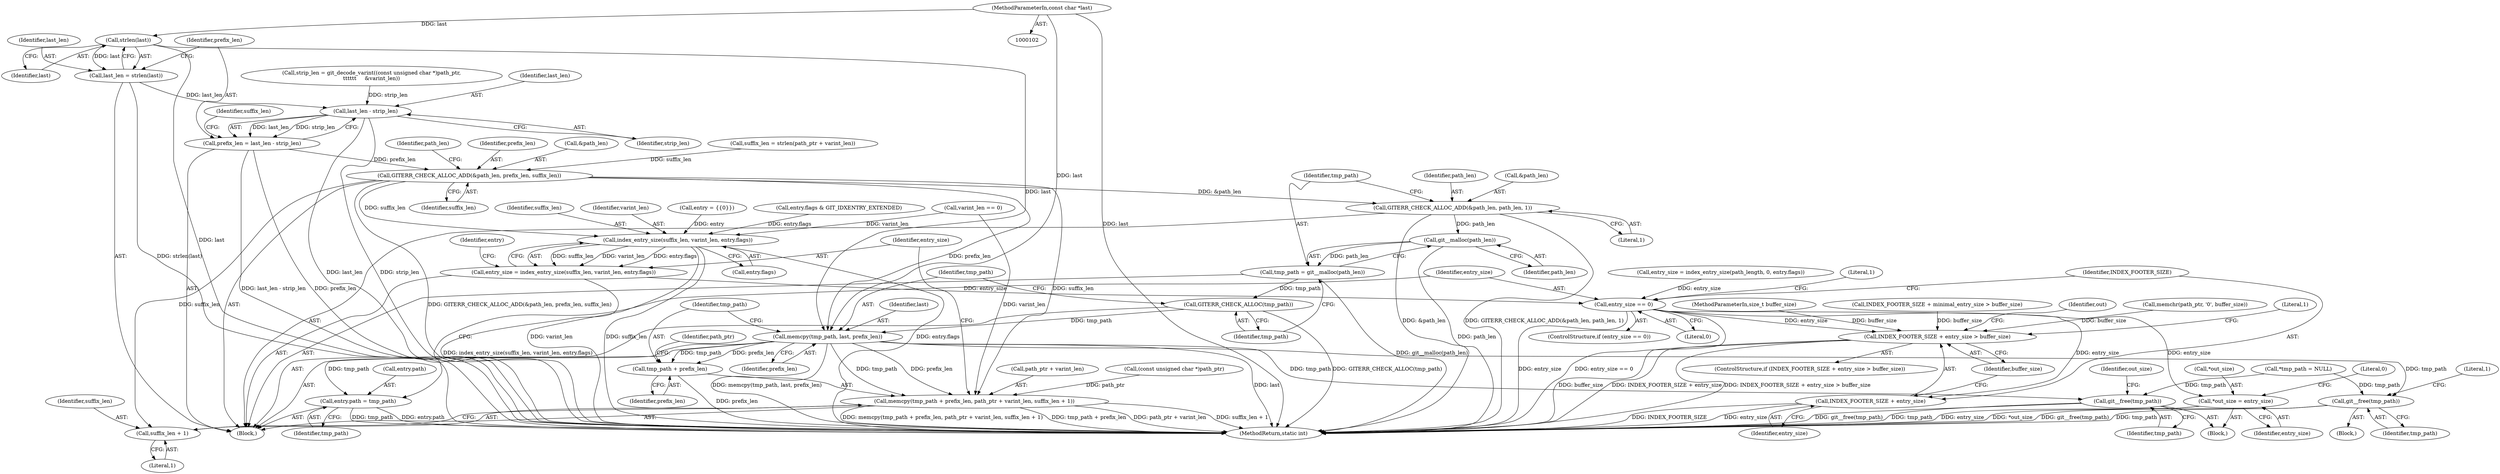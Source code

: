 digraph "0_libgit2_58a6fe94cb851f71214dbefac3f9bffee437d6fe_0@API" {
"1000359" [label="(Call,strlen(last))"];
"1000108" [label="(MethodParameterIn,const char *last)"];
"1000357" [label="(Call,last_len = strlen(last))"];
"1000364" [label="(Call,last_len - strip_len)"];
"1000362" [label="(Call,prefix_len = last_len - strip_len)"];
"1000382" [label="(Call,GITERR_CHECK_ALLOC_ADD(&path_len, prefix_len, suffix_len))"];
"1000387" [label="(Call,GITERR_CHECK_ALLOC_ADD(&path_len, path_len, 1))"];
"1000394" [label="(Call,git__malloc(path_len))"];
"1000392" [label="(Call,tmp_path = git__malloc(path_len))"];
"1000396" [label="(Call,GITERR_CHECK_ALLOC(tmp_path))"];
"1000398" [label="(Call,memcpy(tmp_path, last, prefix_len))"];
"1000402" [label="(Call,memcpy(tmp_path + prefix_len, path_ptr + varint_len, suffix_len + 1))"];
"1000403" [label="(Call,tmp_path + prefix_len)"];
"1000420" [label="(Call,entry.path = tmp_path)"];
"1000450" [label="(Call,git__free(tmp_path))"];
"1000455" [label="(Call,git__free(tmp_path))"];
"1000409" [label="(Call,suffix_len + 1)"];
"1000414" [label="(Call,index_entry_size(suffix_len, varint_len, entry.flags))"];
"1000412" [label="(Call,entry_size = index_entry_size(suffix_len, varint_len, entry.flags))"];
"1000426" [label="(Call,entry_size == 0)"];
"1000433" [label="(Call,INDEX_FOOTER_SIZE + entry_size > buffer_size)"];
"1000434" [label="(Call,INDEX_FOOTER_SIZE + entry_size)"];
"1000457" [label="(Call,*out_size = entry_size)"];
"1000393" [label="(Identifier,tmp_path)"];
"1000398" [label="(Call,memcpy(tmp_path, last, prefix_len))"];
"1000397" [label="(Identifier,tmp_path)"];
"1000444" [label="(Identifier,out)"];
"1000436" [label="(Identifier,entry_size)"];
"1000409" [label="(Call,suffix_len + 1)"];
"1000362" [label="(Call,prefix_len = last_len - strip_len)"];
"1000387" [label="(Call,GITERR_CHECK_ALLOC_ADD(&path_len, path_len, 1))"];
"1000428" [label="(Literal,0)"];
"1000126" [label="(Call,*tmp_path = NULL)"];
"1000420" [label="(Call,entry.path = tmp_path)"];
"1000451" [label="(Identifier,tmp_path)"];
"1000385" [label="(Identifier,prefix_len)"];
"1000424" [label="(Identifier,tmp_path)"];
"1000313" [label="(Call,memchr(path_ptr, '\0', buffer_size))"];
"1000369" [label="(Identifier,suffix_len)"];
"1000406" [label="(Call,path_ptr + varint_len)"];
"1000358" [label="(Identifier,last_len)"];
"1000388" [label="(Call,&path_len)"];
"1000426" [label="(Call,entry_size == 0)"];
"1000417" [label="(Call,entry.flags)"];
"1000400" [label="(Identifier,last)"];
"1000463" [label="(MethodReturn,static int)"];
"1000414" [label="(Call,index_entry_size(suffix_len, varint_len, entry.flags))"];
"1000431" [label="(Literal,1)"];
"1000376" [label="(Call,varint_len == 0)"];
"1000427" [label="(Identifier,entry_size)"];
"1000365" [label="(Identifier,last_len)"];
"1000435" [label="(Identifier,INDEX_FOOTER_SIZE)"];
"1000456" [label="(Identifier,tmp_path)"];
"1000404" [label="(Identifier,tmp_path)"];
"1000407" [label="(Identifier,path_ptr)"];
"1000422" [label="(Identifier,entry)"];
"1000402" [label="(Call,memcpy(tmp_path + prefix_len, path_ptr + varint_len, suffix_len + 1))"];
"1000382" [label="(Call,GITERR_CHECK_ALLOC_ADD(&path_len, prefix_len, suffix_len))"];
"1000395" [label="(Identifier,path_len)"];
"1000421" [label="(Call,entry.path)"];
"1000440" [label="(Literal,1)"];
"1000345" [label="(Block,)"];
"1000415" [label="(Identifier,suffix_len)"];
"1000396" [label="(Call,GITERR_CHECK_ALLOC(tmp_path))"];
"1000459" [label="(Identifier,out_size)"];
"1000403" [label="(Call,tmp_path + prefix_len)"];
"1000416" [label="(Identifier,varint_len)"];
"1000425" [label="(ControlStructure,if (entry_size == 0))"];
"1000329" [label="(Call,entry_size = index_entry_size(path_length, 0, entry.flags))"];
"1000392" [label="(Call,tmp_path = git__malloc(path_len))"];
"1000364" [label="(Call,last_len - strip_len)"];
"1000412" [label="(Call,entry_size = index_entry_size(suffix_len, varint_len, entry.flags))"];
"1000351" [label="(Call,(const unsigned char *)path_ptr)"];
"1000433" [label="(Call,INDEX_FOOTER_SIZE + entry_size > buffer_size)"];
"1000434" [label="(Call,INDEX_FOOTER_SIZE + entry_size)"];
"1000399" [label="(Identifier,tmp_path)"];
"1000454" [label="(Literal,1)"];
"1000383" [label="(Call,&path_len)"];
"1000410" [label="(Identifier,suffix_len)"];
"1000401" [label="(Identifier,prefix_len)"];
"1000405" [label="(Identifier,prefix_len)"];
"1000109" [label="(Block,)"];
"1000437" [label="(Identifier,buffer_size)"];
"1000368" [label="(Call,suffix_len = strlen(path_ptr + varint_len))"];
"1000455" [label="(Call,git__free(tmp_path))"];
"1000460" [label="(Identifier,entry_size)"];
"1000450" [label="(Call,git__free(tmp_path))"];
"1000115" [label="(Call,entry = {{0}})"];
"1000360" [label="(Identifier,last)"];
"1000458" [label="(Call,*out_size)"];
"1000391" [label="(Literal,1)"];
"1000107" [label="(MethodParameterIn,size_t buffer_size)"];
"1000359" [label="(Call,strlen(last))"];
"1000348" [label="(Call,strip_len = git_decode_varint((const unsigned char *)path_ptr,\n\t\t\t\t\t\t     &varint_len))"];
"1000262" [label="(Call,entry.flags & GIT_IDXENTRY_EXTENDED)"];
"1000357" [label="(Call,last_len = strlen(last))"];
"1000366" [label="(Identifier,strip_len)"];
"1000413" [label="(Identifier,entry_size)"];
"1000394" [label="(Call,git__malloc(path_len))"];
"1000462" [label="(Literal,0)"];
"1000390" [label="(Identifier,path_len)"];
"1000457" [label="(Call,*out_size = entry_size)"];
"1000363" [label="(Identifier,prefix_len)"];
"1000389" [label="(Identifier,path_len)"];
"1000411" [label="(Literal,1)"];
"1000386" [label="(Identifier,suffix_len)"];
"1000130" [label="(Call,INDEX_FOOTER_SIZE + minimal_entry_size > buffer_size)"];
"1000108" [label="(MethodParameterIn,const char *last)"];
"1000432" [label="(ControlStructure,if (INDEX_FOOTER_SIZE + entry_size > buffer_size))"];
"1000449" [label="(Block,)"];
"1000359" -> "1000357"  [label="AST: "];
"1000359" -> "1000360"  [label="CFG: "];
"1000360" -> "1000359"  [label="AST: "];
"1000357" -> "1000359"  [label="CFG: "];
"1000359" -> "1000463"  [label="DDG: last"];
"1000359" -> "1000357"  [label="DDG: last"];
"1000108" -> "1000359"  [label="DDG: last"];
"1000359" -> "1000398"  [label="DDG: last"];
"1000108" -> "1000102"  [label="AST: "];
"1000108" -> "1000463"  [label="DDG: last"];
"1000108" -> "1000398"  [label="DDG: last"];
"1000357" -> "1000345"  [label="AST: "];
"1000358" -> "1000357"  [label="AST: "];
"1000363" -> "1000357"  [label="CFG: "];
"1000357" -> "1000463"  [label="DDG: strlen(last)"];
"1000357" -> "1000364"  [label="DDG: last_len"];
"1000364" -> "1000362"  [label="AST: "];
"1000364" -> "1000366"  [label="CFG: "];
"1000365" -> "1000364"  [label="AST: "];
"1000366" -> "1000364"  [label="AST: "];
"1000362" -> "1000364"  [label="CFG: "];
"1000364" -> "1000463"  [label="DDG: last_len"];
"1000364" -> "1000463"  [label="DDG: strip_len"];
"1000364" -> "1000362"  [label="DDG: last_len"];
"1000364" -> "1000362"  [label="DDG: strip_len"];
"1000348" -> "1000364"  [label="DDG: strip_len"];
"1000362" -> "1000345"  [label="AST: "];
"1000363" -> "1000362"  [label="AST: "];
"1000369" -> "1000362"  [label="CFG: "];
"1000362" -> "1000463"  [label="DDG: last_len - strip_len"];
"1000362" -> "1000463"  [label="DDG: prefix_len"];
"1000362" -> "1000382"  [label="DDG: prefix_len"];
"1000382" -> "1000345"  [label="AST: "];
"1000382" -> "1000386"  [label="CFG: "];
"1000383" -> "1000382"  [label="AST: "];
"1000385" -> "1000382"  [label="AST: "];
"1000386" -> "1000382"  [label="AST: "];
"1000389" -> "1000382"  [label="CFG: "];
"1000382" -> "1000463"  [label="DDG: GITERR_CHECK_ALLOC_ADD(&path_len, prefix_len, suffix_len)"];
"1000368" -> "1000382"  [label="DDG: suffix_len"];
"1000382" -> "1000387"  [label="DDG: &path_len"];
"1000382" -> "1000398"  [label="DDG: prefix_len"];
"1000382" -> "1000402"  [label="DDG: suffix_len"];
"1000382" -> "1000409"  [label="DDG: suffix_len"];
"1000382" -> "1000414"  [label="DDG: suffix_len"];
"1000387" -> "1000345"  [label="AST: "];
"1000387" -> "1000391"  [label="CFG: "];
"1000388" -> "1000387"  [label="AST: "];
"1000390" -> "1000387"  [label="AST: "];
"1000391" -> "1000387"  [label="AST: "];
"1000393" -> "1000387"  [label="CFG: "];
"1000387" -> "1000463"  [label="DDG: &path_len"];
"1000387" -> "1000463"  [label="DDG: GITERR_CHECK_ALLOC_ADD(&path_len, path_len, 1)"];
"1000387" -> "1000394"  [label="DDG: path_len"];
"1000394" -> "1000392"  [label="AST: "];
"1000394" -> "1000395"  [label="CFG: "];
"1000395" -> "1000394"  [label="AST: "];
"1000392" -> "1000394"  [label="CFG: "];
"1000394" -> "1000463"  [label="DDG: path_len"];
"1000394" -> "1000392"  [label="DDG: path_len"];
"1000392" -> "1000345"  [label="AST: "];
"1000393" -> "1000392"  [label="AST: "];
"1000397" -> "1000392"  [label="CFG: "];
"1000392" -> "1000463"  [label="DDG: git__malloc(path_len)"];
"1000392" -> "1000396"  [label="DDG: tmp_path"];
"1000396" -> "1000345"  [label="AST: "];
"1000396" -> "1000397"  [label="CFG: "];
"1000397" -> "1000396"  [label="AST: "];
"1000399" -> "1000396"  [label="CFG: "];
"1000396" -> "1000463"  [label="DDG: GITERR_CHECK_ALLOC(tmp_path)"];
"1000396" -> "1000398"  [label="DDG: tmp_path"];
"1000398" -> "1000345"  [label="AST: "];
"1000398" -> "1000401"  [label="CFG: "];
"1000399" -> "1000398"  [label="AST: "];
"1000400" -> "1000398"  [label="AST: "];
"1000401" -> "1000398"  [label="AST: "];
"1000404" -> "1000398"  [label="CFG: "];
"1000398" -> "1000463"  [label="DDG: memcpy(tmp_path, last, prefix_len)"];
"1000398" -> "1000463"  [label="DDG: last"];
"1000398" -> "1000402"  [label="DDG: tmp_path"];
"1000398" -> "1000402"  [label="DDG: prefix_len"];
"1000398" -> "1000403"  [label="DDG: tmp_path"];
"1000398" -> "1000403"  [label="DDG: prefix_len"];
"1000398" -> "1000420"  [label="DDG: tmp_path"];
"1000398" -> "1000450"  [label="DDG: tmp_path"];
"1000398" -> "1000455"  [label="DDG: tmp_path"];
"1000402" -> "1000345"  [label="AST: "];
"1000402" -> "1000409"  [label="CFG: "];
"1000403" -> "1000402"  [label="AST: "];
"1000406" -> "1000402"  [label="AST: "];
"1000409" -> "1000402"  [label="AST: "];
"1000413" -> "1000402"  [label="CFG: "];
"1000402" -> "1000463"  [label="DDG: suffix_len + 1"];
"1000402" -> "1000463"  [label="DDG: memcpy(tmp_path + prefix_len, path_ptr + varint_len, suffix_len + 1)"];
"1000402" -> "1000463"  [label="DDG: tmp_path + prefix_len"];
"1000402" -> "1000463"  [label="DDG: path_ptr + varint_len"];
"1000351" -> "1000402"  [label="DDG: path_ptr"];
"1000376" -> "1000402"  [label="DDG: varint_len"];
"1000403" -> "1000405"  [label="CFG: "];
"1000404" -> "1000403"  [label="AST: "];
"1000405" -> "1000403"  [label="AST: "];
"1000407" -> "1000403"  [label="CFG: "];
"1000403" -> "1000463"  [label="DDG: prefix_len"];
"1000420" -> "1000345"  [label="AST: "];
"1000420" -> "1000424"  [label="CFG: "];
"1000421" -> "1000420"  [label="AST: "];
"1000424" -> "1000420"  [label="AST: "];
"1000427" -> "1000420"  [label="CFG: "];
"1000420" -> "1000463"  [label="DDG: tmp_path"];
"1000420" -> "1000463"  [label="DDG: entry.path"];
"1000450" -> "1000449"  [label="AST: "];
"1000450" -> "1000451"  [label="CFG: "];
"1000451" -> "1000450"  [label="AST: "];
"1000454" -> "1000450"  [label="CFG: "];
"1000450" -> "1000463"  [label="DDG: git__free(tmp_path)"];
"1000450" -> "1000463"  [label="DDG: tmp_path"];
"1000126" -> "1000450"  [label="DDG: tmp_path"];
"1000455" -> "1000109"  [label="AST: "];
"1000455" -> "1000456"  [label="CFG: "];
"1000456" -> "1000455"  [label="AST: "];
"1000459" -> "1000455"  [label="CFG: "];
"1000455" -> "1000463"  [label="DDG: git__free(tmp_path)"];
"1000455" -> "1000463"  [label="DDG: tmp_path"];
"1000126" -> "1000455"  [label="DDG: tmp_path"];
"1000409" -> "1000411"  [label="CFG: "];
"1000410" -> "1000409"  [label="AST: "];
"1000411" -> "1000409"  [label="AST: "];
"1000414" -> "1000412"  [label="AST: "];
"1000414" -> "1000417"  [label="CFG: "];
"1000415" -> "1000414"  [label="AST: "];
"1000416" -> "1000414"  [label="AST: "];
"1000417" -> "1000414"  [label="AST: "];
"1000412" -> "1000414"  [label="CFG: "];
"1000414" -> "1000463"  [label="DDG: varint_len"];
"1000414" -> "1000463"  [label="DDG: suffix_len"];
"1000414" -> "1000463"  [label="DDG: entry.flags"];
"1000414" -> "1000412"  [label="DDG: suffix_len"];
"1000414" -> "1000412"  [label="DDG: varint_len"];
"1000414" -> "1000412"  [label="DDG: entry.flags"];
"1000376" -> "1000414"  [label="DDG: varint_len"];
"1000262" -> "1000414"  [label="DDG: entry.flags"];
"1000115" -> "1000414"  [label="DDG: entry"];
"1000412" -> "1000345"  [label="AST: "];
"1000413" -> "1000412"  [label="AST: "];
"1000422" -> "1000412"  [label="CFG: "];
"1000412" -> "1000463"  [label="DDG: index_entry_size(suffix_len, varint_len, entry.flags)"];
"1000412" -> "1000426"  [label="DDG: entry_size"];
"1000426" -> "1000425"  [label="AST: "];
"1000426" -> "1000428"  [label="CFG: "];
"1000427" -> "1000426"  [label="AST: "];
"1000428" -> "1000426"  [label="AST: "];
"1000431" -> "1000426"  [label="CFG: "];
"1000435" -> "1000426"  [label="CFG: "];
"1000426" -> "1000463"  [label="DDG: entry_size"];
"1000426" -> "1000463"  [label="DDG: entry_size == 0"];
"1000329" -> "1000426"  [label="DDG: entry_size"];
"1000426" -> "1000433"  [label="DDG: entry_size"];
"1000426" -> "1000434"  [label="DDG: entry_size"];
"1000426" -> "1000457"  [label="DDG: entry_size"];
"1000433" -> "1000432"  [label="AST: "];
"1000433" -> "1000437"  [label="CFG: "];
"1000434" -> "1000433"  [label="AST: "];
"1000437" -> "1000433"  [label="AST: "];
"1000440" -> "1000433"  [label="CFG: "];
"1000444" -> "1000433"  [label="CFG: "];
"1000433" -> "1000463"  [label="DDG: buffer_size"];
"1000433" -> "1000463"  [label="DDG: INDEX_FOOTER_SIZE + entry_size"];
"1000433" -> "1000463"  [label="DDG: INDEX_FOOTER_SIZE + entry_size > buffer_size"];
"1000313" -> "1000433"  [label="DDG: buffer_size"];
"1000130" -> "1000433"  [label="DDG: buffer_size"];
"1000107" -> "1000433"  [label="DDG: buffer_size"];
"1000434" -> "1000436"  [label="CFG: "];
"1000435" -> "1000434"  [label="AST: "];
"1000436" -> "1000434"  [label="AST: "];
"1000437" -> "1000434"  [label="CFG: "];
"1000434" -> "1000463"  [label="DDG: entry_size"];
"1000434" -> "1000463"  [label="DDG: INDEX_FOOTER_SIZE"];
"1000457" -> "1000109"  [label="AST: "];
"1000457" -> "1000460"  [label="CFG: "];
"1000458" -> "1000457"  [label="AST: "];
"1000460" -> "1000457"  [label="AST: "];
"1000462" -> "1000457"  [label="CFG: "];
"1000457" -> "1000463"  [label="DDG: entry_size"];
"1000457" -> "1000463"  [label="DDG: *out_size"];
}
